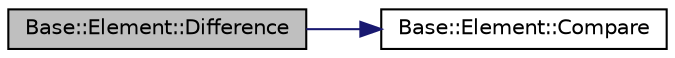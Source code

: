 digraph "Base::Element::Difference"
{
  edge [fontname="Helvetica",fontsize="10",labelfontname="Helvetica",labelfontsize="10"];
  node [fontname="Helvetica",fontsize="10",shape=record];
  rankdir="LR";
  Node1 [label="Base::Element::Difference",height=0.2,width=0.4,color="black", fillcolor="grey75", style="filled" fontcolor="black"];
  Node1 -> Node2 [color="midnightblue",fontsize="10",style="solid",fontname="Helvetica"];
  Node2 [label="Base::Element::Compare",height=0.2,width=0.4,color="black", fillcolor="white", style="filled",URL="$classBase_1_1Element.html#a733a4dc99291ab66d805d798cf664599"];
}
